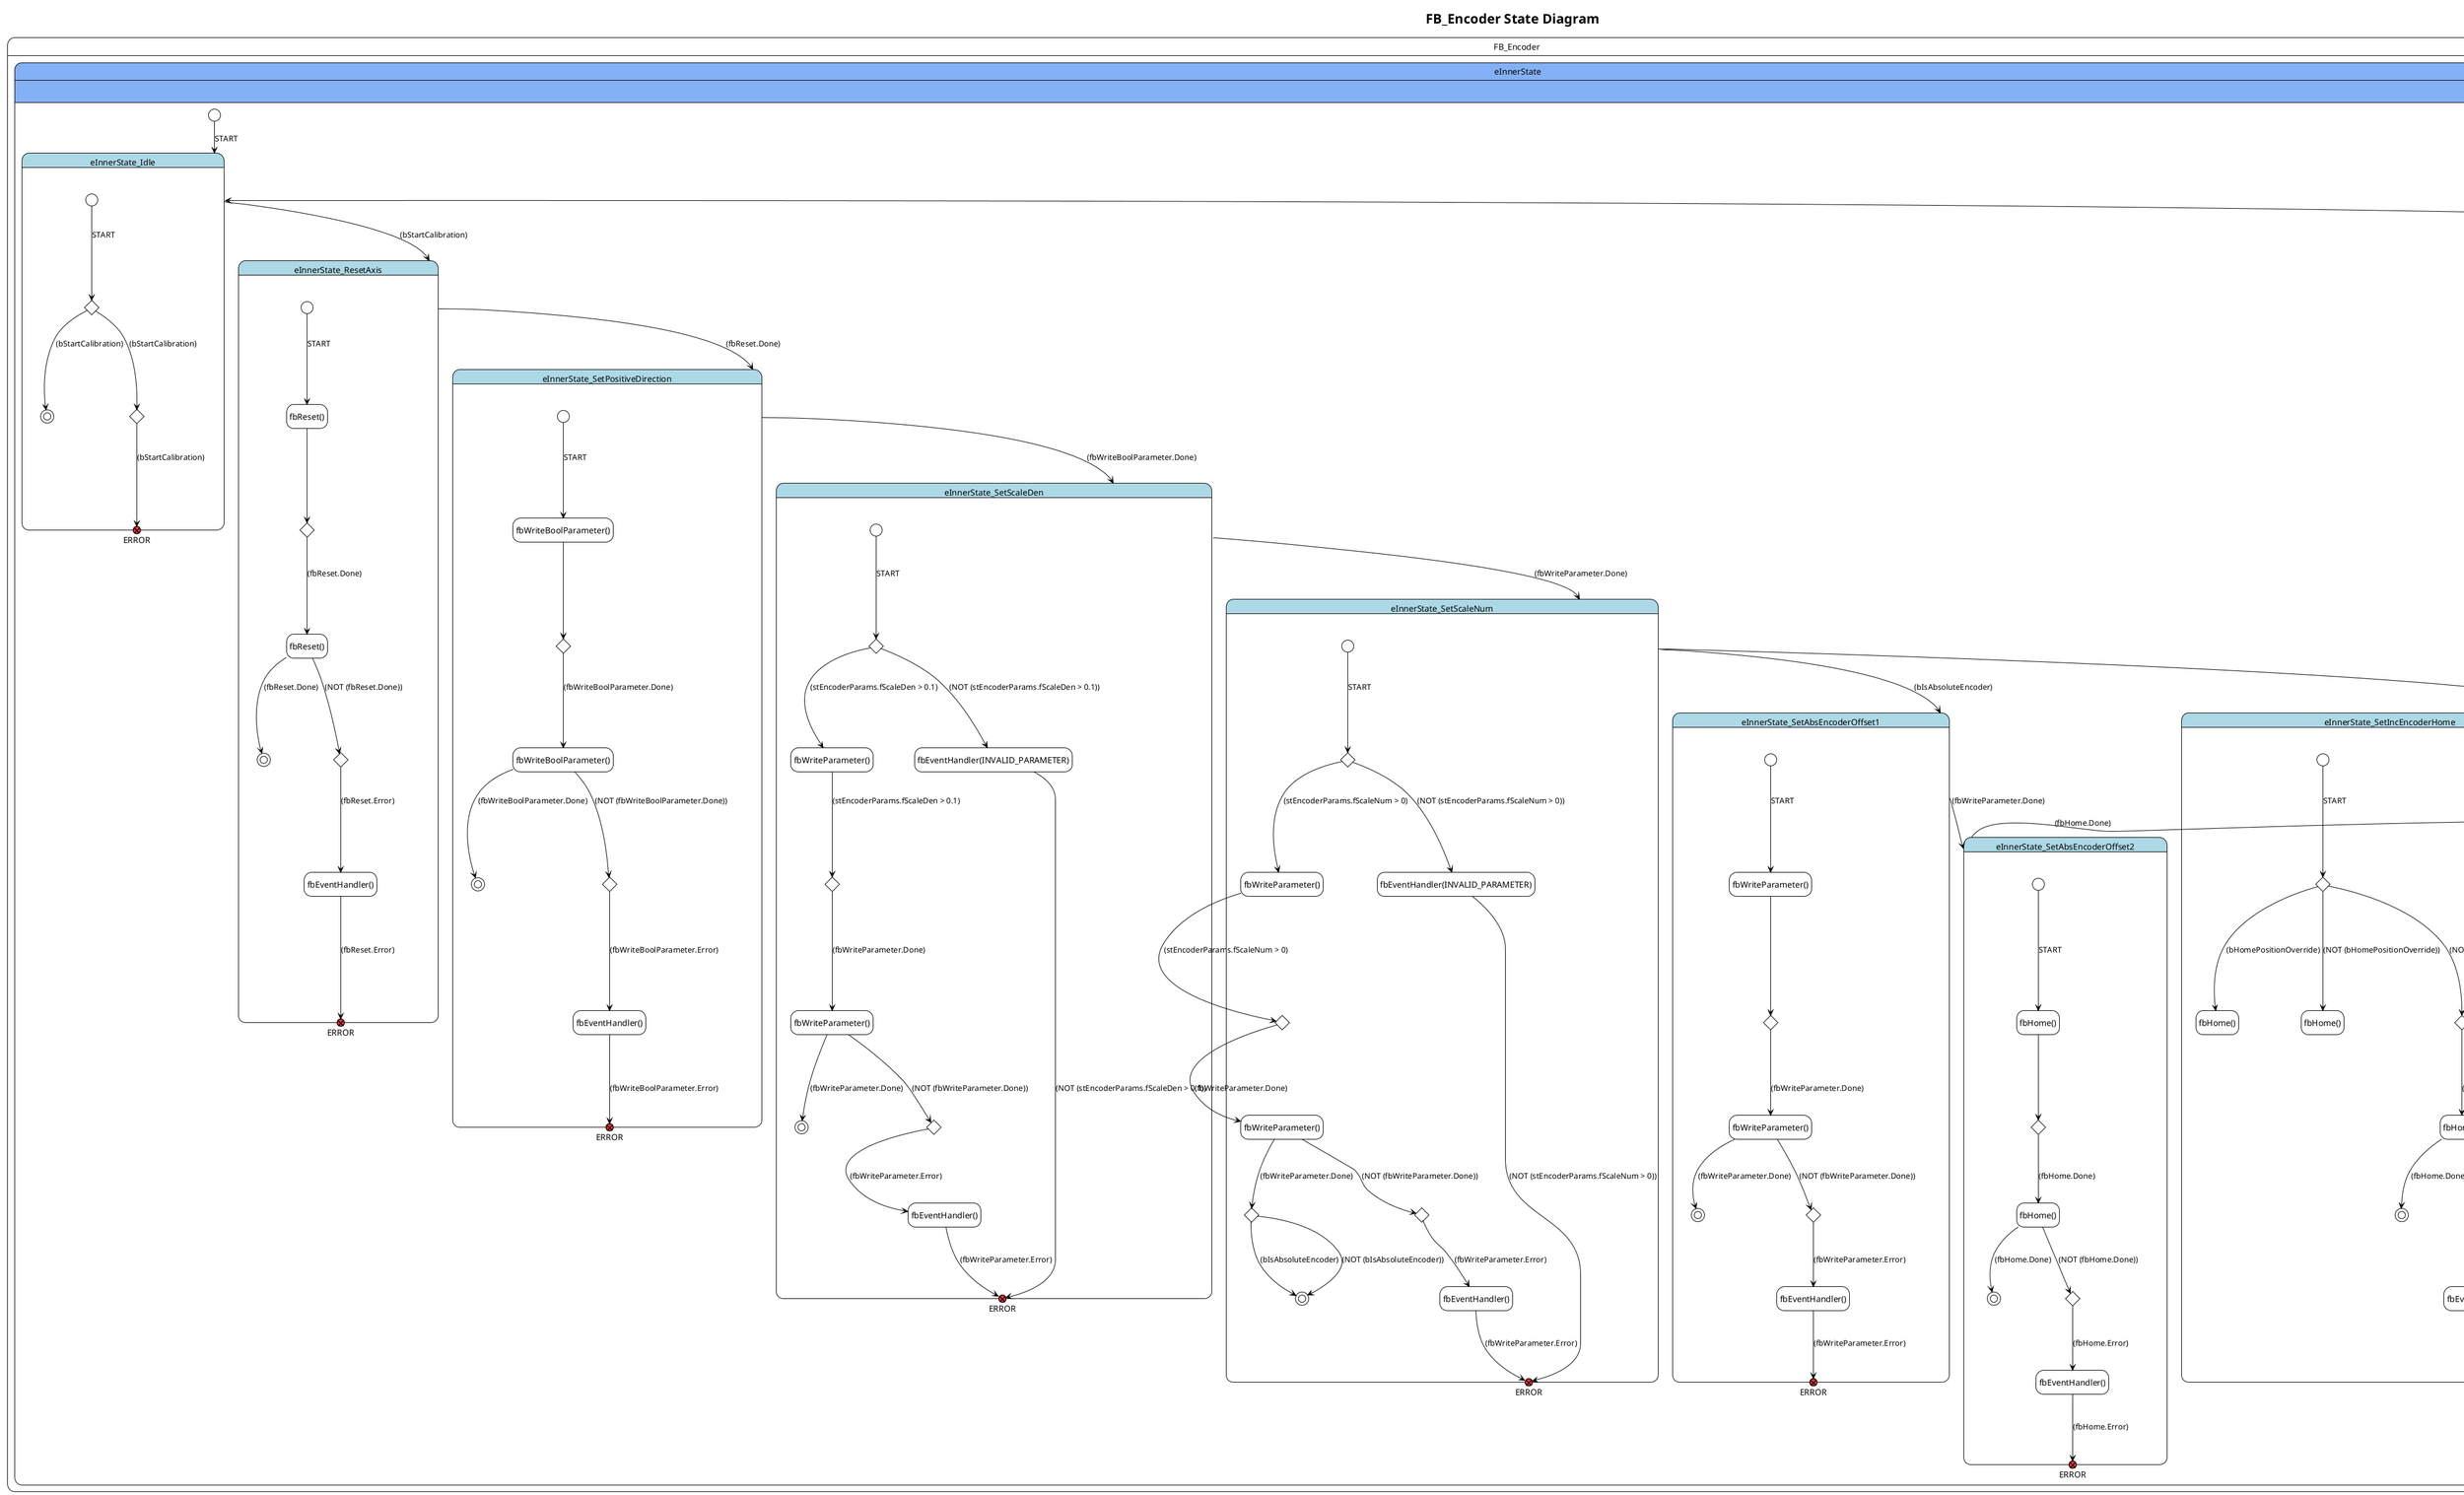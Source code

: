 @startuml State Diagram

!theme plain
'skin rose
'left to right direction
hide empty description
'!theme reddress-lightgreen
title FB_Encoder State Diagram



state FB_Encoder{

state eInnerState #84b1f5 {
	[*] --> eInnerState_Idle : START
	state eInnerState_Idle #lightblue {
state "ERROR" as eInnerState_Idle_ERROR <<exitPoint>> #ff3333
	state eInnerState_Idle_Node_0 <<choice>>
	[*] ---> eInnerState_Idle_Node_0 : START
	eInnerState_Idle_Node_0 ---> [*] : (bStartCalibration)
		state eInnerState_Idle_Node_1 <<choice>>
	}
	state eInnerState_ResetAxis #lightblue {
state "ERROR" as eInnerState_ResetAxis_ERROR <<exitPoint>> #ff3333
	state "fbReset()" as eInnerState_ResetAxis_Node_0 
	[*] ---> eInnerState_ResetAxis_Node_0 : START
		state eInnerState_ResetAxis_Node_1 <<choice>>
		state "fbReset()" as eInnerState_ResetAxis_Node_2 
	eInnerState_ResetAxis_Node_2 ---> [*] : (fbReset.Done)
		state eInnerState_ResetAxis_Node_3 <<choice>>
		state "fbEventHandler()" as eInnerState_ResetAxis_Node_4 
	}
	state eInnerState_SetPositiveDirection #lightblue {
state "ERROR" as eInnerState_SetPositiveDirection_ERROR <<exitPoint>> #ff3333
	state "fbWriteBoolParameter()" as eInnerState_SetPositiveDirection_Node_0 
	[*] ---> eInnerState_SetPositiveDirection_Node_0 : START
		state eInnerState_SetPositiveDirection_Node_1 <<choice>>
		state "fbWriteBoolParameter()" as eInnerState_SetPositiveDirection_Node_2 
	eInnerState_SetPositiveDirection_Node_2 ---> [*] : (fbWriteBoolParameter.Done)
		state eInnerState_SetPositiveDirection_Node_3 <<choice>>
		state "fbEventHandler()" as eInnerState_SetPositiveDirection_Node_4 
	}
	state eInnerState_SetScaleDen #lightblue {
state "ERROR" as eInnerState_SetScaleDen_ERROR <<exitPoint>> #ff3333
	state eInnerState_SetScaleDen_Node_0 <<choice>>
	[*] ---> eInnerState_SetScaleDen_Node_0 : START
	state "fbWriteParameter()" as eInnerState_SetScaleDen_Node_1 
		state eInnerState_SetScaleDen_Node_2 <<choice>>
		state "fbWriteParameter()" as eInnerState_SetScaleDen_Node_3 
	eInnerState_SetScaleDen_Node_3 ---> [*] : (fbWriteParameter.Done)
		state eInnerState_SetScaleDen_Node_4 <<choice>>
		state "fbEventHandler()" as eInnerState_SetScaleDen_Node_5 
	state "fbEventHandler(INVALID_PARAMETER)" as eInnerState_SetScaleDen_Node_6 
	}
	state eInnerState_SetScaleNum #lightblue {
state "ERROR" as eInnerState_SetScaleNum_ERROR <<exitPoint>> #ff3333
	state eInnerState_SetScaleNum_Node_0 <<choice>>
	[*] ---> eInnerState_SetScaleNum_Node_0 : START
	state "fbWriteParameter()" as eInnerState_SetScaleNum_Node_1 
		state eInnerState_SetScaleNum_Node_2 <<choice>>
		state "fbWriteParameter()" as eInnerState_SetScaleNum_Node_3 
			state eInnerState_SetScaleNum_Node_4 <<choice>>
	eInnerState_SetScaleNum_Node_4 ---> [*] : (bIsAbsoluteEncoder)
	eInnerState_SetScaleNum_Node_4 ---> [*] : (NOT (bIsAbsoluteEncoder))
		state eInnerState_SetScaleNum_Node_5 <<choice>>
		state "fbEventHandler()" as eInnerState_SetScaleNum_Node_6 
	state "fbEventHandler(INVALID_PARAMETER)" as eInnerState_SetScaleNum_Node_7 
	}
	state eInnerState_SetAbsEncoderOffset1 #lightblue {
state "ERROR" as eInnerState_SetAbsEncoderOffset1_ERROR <<exitPoint>> #ff3333
	state "fbWriteParameter()" as eInnerState_SetAbsEncoderOffset1_Node_0 
	[*] ---> eInnerState_SetAbsEncoderOffset1_Node_0 : START
		state eInnerState_SetAbsEncoderOffset1_Node_1 <<choice>>
		state "fbWriteParameter()" as eInnerState_SetAbsEncoderOffset1_Node_2 
	eInnerState_SetAbsEncoderOffset1_Node_2 ---> [*] : (fbWriteParameter.Done)
		state eInnerState_SetAbsEncoderOffset1_Node_3 <<choice>>
		state "fbEventHandler()" as eInnerState_SetAbsEncoderOffset1_Node_4 
	}
	state eInnerState_SetAbsEncoderOffset2 #lightblue {
state "ERROR" as eInnerState_SetAbsEncoderOffset2_ERROR <<exitPoint>> #ff3333
	state "fbHome()" as eInnerState_SetAbsEncoderOffset2_Node_0 
	[*] ---> eInnerState_SetAbsEncoderOffset2_Node_0 : START
		state eInnerState_SetAbsEncoderOffset2_Node_1 <<choice>>
		state "fbHome()" as eInnerState_SetAbsEncoderOffset2_Node_2 
	eInnerState_SetAbsEncoderOffset2_Node_2 ---> [*] : (fbHome.Done)
		state eInnerState_SetAbsEncoderOffset2_Node_3 <<choice>>
		state "fbEventHandler()" as eInnerState_SetAbsEncoderOffset2_Node_4 
	}
	state eInnerState_SetIncEncoderHome #lightblue {
state "ERROR" as eInnerState_SetIncEncoderHome_ERROR <<exitPoint>> #ff3333
	state eInnerState_SetIncEncoderHome_Node_0 <<choice>>
	[*] ---> eInnerState_SetIncEncoderHome_Node_0 : START
	state "fbHome()" as eInnerState_SetIncEncoderHome_Node_1 
	state "fbHome()" as eInnerState_SetIncEncoderHome_Node_2 
		state eInnerState_SetIncEncoderHome_Node_3 <<choice>>
		state "fbHome()" as eInnerState_SetIncEncoderHome_Node_4 
	eInnerState_SetIncEncoderHome_Node_4 ---> [*] : (fbHome.Done)
		state eInnerState_SetIncEncoderHome_Node_5 <<choice>>
		state "fbEventHandler()" as eInnerState_SetIncEncoderHome_Node_6 
	}
	state eInnerState_VerifyAxis #lightblue {
state "ERROR" as eInnerState_VerifyAxis_ERROR <<exitPoint>> #ff3333
	state eInnerState_VerifyAxis_Node_0 <<choice>>
	[*] ---> eInnerState_VerifyAxis_Node_0 : START
	eInnerState_VerifyAxis_Node_0 ---> [*] : (NOT (UpdateAxis() = FALSE))
	}
	state eInnerState_WrapUpCalibration #lightblue {
state "ERROR" as eInnerState_WrapUpCalibration_ERROR <<exitPoint>> #ff3333
	[*] ---> [*]
	}
	}
	eInnerState_Idle ---> eInnerState_ResetAxis : (bStartCalibration)
	eInnerState_Idle_Node_0 ---> eInnerState_Idle_Node_1 : (bStartCalibration)
	eInnerState_Idle_Node_1 ---> eInnerState_Idle_ERROR : (bStartCalibration)
	eInnerState_ResetAxis_Node_0 ---> eInnerState_ResetAxis_Node_1
	eInnerState_ResetAxis_Node_1 ---> eInnerState_ResetAxis_Node_2 : (fbReset.Done)
	eInnerState_ResetAxis ---> eInnerState_SetPositiveDirection : (fbReset.Done)
	eInnerState_ResetAxis_Node_2 ---> eInnerState_ResetAxis_Node_3 : (NOT (fbReset.Done))
	eInnerState_ResetAxis_Node_3 ---> eInnerState_ResetAxis_Node_4 : (fbReset.Error)
	eInnerState_ResetAxis_Node_4 ---> eInnerState_ResetAxis_ERROR : (fbReset.Error)
	eInnerState_SetPositiveDirection_Node_0 ---> eInnerState_SetPositiveDirection_Node_1
	eInnerState_SetPositiveDirection_Node_1 ---> eInnerState_SetPositiveDirection_Node_2 : (fbWriteBoolParameter.Done)
	eInnerState_SetPositiveDirection ---> eInnerState_SetScaleDen : (fbWriteBoolParameter.Done)
	eInnerState_SetPositiveDirection_Node_2 ---> eInnerState_SetPositiveDirection_Node_3 : (NOT (fbWriteBoolParameter.Done))
	eInnerState_SetPositiveDirection_Node_3 ---> eInnerState_SetPositiveDirection_Node_4 : (fbWriteBoolParameter.Error)
	eInnerState_SetPositiveDirection_Node_4 ---> eInnerState_SetPositiveDirection_ERROR : (fbWriteBoolParameter.Error)
	eInnerState_SetScaleDen_Node_0 ---> eInnerState_SetScaleDen_Node_1 : (stEncoderParams.fScaleDen > 0.1)
	eInnerState_SetScaleDen_Node_1 ---> eInnerState_SetScaleDen_Node_2 : (stEncoderParams.fScaleDen > 0.1)
	eInnerState_SetScaleDen_Node_2 ---> eInnerState_SetScaleDen_Node_3 : (fbWriteParameter.Done)
	eInnerState_SetScaleDen ---> eInnerState_SetScaleNum : (fbWriteParameter.Done)
	eInnerState_SetScaleDen_Node_3 ---> eInnerState_SetScaleDen_Node_4 : (NOT (fbWriteParameter.Done))
	eInnerState_SetScaleDen_Node_4 ---> eInnerState_SetScaleDen_Node_5 : (fbWriteParameter.Error)
	eInnerState_SetScaleDen_Node_5 ---> eInnerState_SetScaleDen_ERROR : (fbWriteParameter.Error)
	eInnerState_SetScaleDen_Node_0 ---> eInnerState_SetScaleDen_Node_6 : (NOT (stEncoderParams.fScaleDen > 0.1))
	eInnerState_SetScaleDen_Node_6 ---> eInnerState_SetScaleDen_ERROR : (NOT (stEncoderParams.fScaleDen > 0.1))
	eInnerState_SetScaleNum_Node_0 ---> eInnerState_SetScaleNum_Node_1 : (stEncoderParams.fScaleNum > 0)
	eInnerState_SetScaleNum_Node_1 ---> eInnerState_SetScaleNum_Node_2 : (stEncoderParams.fScaleNum > 0)
	eInnerState_SetScaleNum_Node_2 ---> eInnerState_SetScaleNum_Node_3 : (fbWriteParameter.Done)
	eInnerState_SetScaleNum_Node_3 ---> eInnerState_SetScaleNum_Node_4 : (fbWriteParameter.Done)
	eInnerState_SetScaleNum ---> eInnerState_SetAbsEncoderOffset1 : (bIsAbsoluteEncoder)
	eInnerState_SetScaleNum ---> eInnerState_SetIncEncoderHome : (NOT (bIsAbsoluteEncoder))
	eInnerState_SetScaleNum_Node_3 ---> eInnerState_SetScaleNum_Node_5 : (NOT (fbWriteParameter.Done))
	eInnerState_SetScaleNum_Node_5 ---> eInnerState_SetScaleNum_Node_6 : (fbWriteParameter.Error)
	eInnerState_SetScaleNum_Node_6 ---> eInnerState_SetScaleNum_ERROR : (fbWriteParameter.Error)
	eInnerState_SetScaleNum_Node_0 ---> eInnerState_SetScaleNum_Node_7 : (NOT (stEncoderParams.fScaleNum > 0))
	eInnerState_SetScaleNum_Node_7 ---> eInnerState_SetScaleNum_ERROR : (NOT (stEncoderParams.fScaleNum > 0))
	eInnerState_SetAbsEncoderOffset1_Node_0 ---> eInnerState_SetAbsEncoderOffset1_Node_1
	eInnerState_SetAbsEncoderOffset1_Node_1 ---> eInnerState_SetAbsEncoderOffset1_Node_2 : (fbWriteParameter.Done)
	eInnerState_SetAbsEncoderOffset1 ---> eInnerState_SetAbsEncoderOffset2 : (fbWriteParameter.Done)
	eInnerState_SetAbsEncoderOffset1_Node_2 ---> eInnerState_SetAbsEncoderOffset1_Node_3 : (NOT (fbWriteParameter.Done))
	eInnerState_SetAbsEncoderOffset1_Node_3 ---> eInnerState_SetAbsEncoderOffset1_Node_4 : (fbWriteParameter.Error)
	eInnerState_SetAbsEncoderOffset1_Node_4 ---> eInnerState_SetAbsEncoderOffset1_ERROR : (fbWriteParameter.Error)
	eInnerState_SetAbsEncoderOffset2_Node_0 ---> eInnerState_SetAbsEncoderOffset2_Node_1
	eInnerState_SetAbsEncoderOffset2_Node_1 ---> eInnerState_SetAbsEncoderOffset2_Node_2 : (fbHome.Done)
	eInnerState_SetAbsEncoderOffset2 ---> eInnerState_VerifyAxis : (fbHome.Done)
	eInnerState_SetAbsEncoderOffset2_Node_2 ---> eInnerState_SetAbsEncoderOffset2_Node_3 : (NOT (fbHome.Done))
	eInnerState_SetAbsEncoderOffset2_Node_3 ---> eInnerState_SetAbsEncoderOffset2_Node_4 : (fbHome.Error)
	eInnerState_SetAbsEncoderOffset2_Node_4 ---> eInnerState_SetAbsEncoderOffset2_ERROR : (fbHome.Error)
	eInnerState_SetIncEncoderHome_Node_0 ---> eInnerState_SetIncEncoderHome_Node_1 : (bHomePositionOverride)
	eInnerState_SetIncEncoderHome_Node_0 ---> eInnerState_SetIncEncoderHome_Node_2 : (NOT (bHomePositionOverride))
	eInnerState_SetIncEncoderHome_Node_0 ---> eInnerState_SetIncEncoderHome_Node_3 : (NOT (bHomePositionOverride))
	eInnerState_SetIncEncoderHome_Node_3 ---> eInnerState_SetIncEncoderHome_Node_4 : (fbHome.Done)
	eInnerState_SetIncEncoderHome ---> eInnerState_VerifyAxis : (fbHome.Done)
	eInnerState_SetIncEncoderHome_Node_4 ---> eInnerState_SetIncEncoderHome_Node_5 : (NOT (fbHome.Done))
	eInnerState_SetIncEncoderHome_Node_5 ---> eInnerState_SetIncEncoderHome_Node_6 : (fbHome.Error)
	eInnerState_SetIncEncoderHome_Node_6 ---> eInnerState_SetIncEncoderHome_ERROR : (fbHome.Error)
	eInnerState_VerifyAxis ---> eInnerState_WrapUpCalibration : (NOT (UpdateAxis() = FALSE))
	eInnerState_WrapUpCalibration ---> eInnerState_Idle
eInnerState : 
eInnerState : 


}

@enduml
